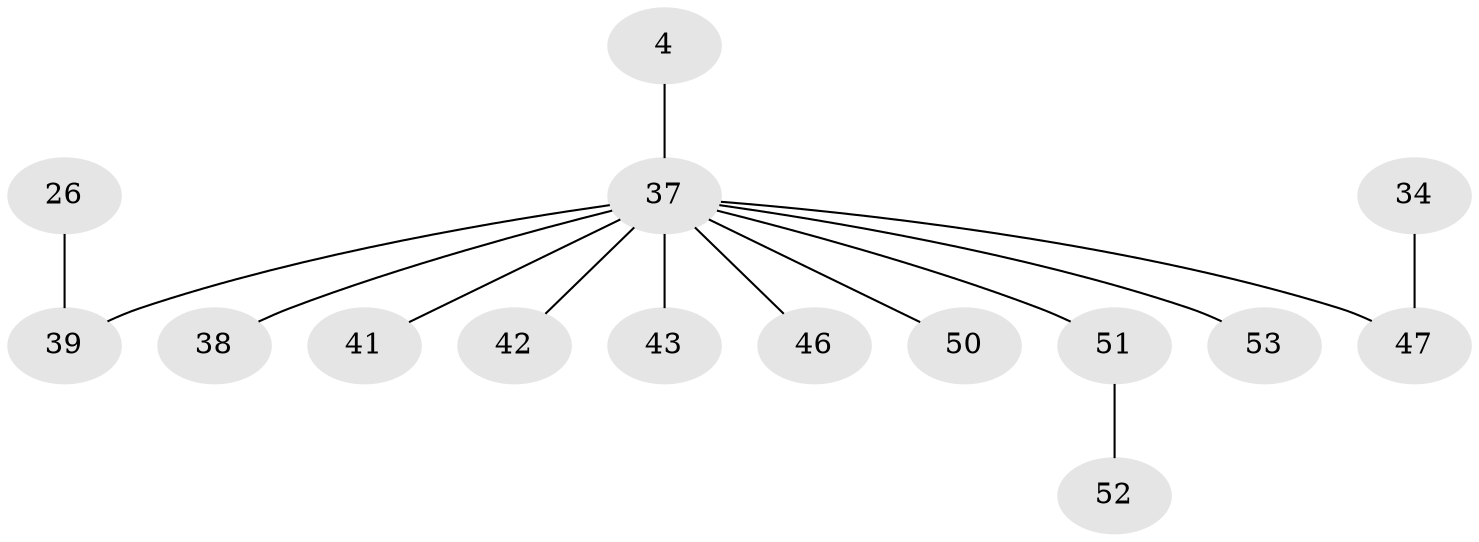 // original degree distribution, {6: 0.018867924528301886, 3: 0.16981132075471697, 20: 0.018867924528301886, 2: 0.2830188679245283, 4: 0.07547169811320754, 11: 0.018867924528301886, 5: 0.018867924528301886, 1: 0.39622641509433965}
// Generated by graph-tools (version 1.1) at 2025/51/03/04/25 21:51:39]
// undirected, 15 vertices, 14 edges
graph export_dot {
graph [start="1"]
  node [color=gray90,style=filled];
  4;
  26;
  34;
  37 [super="+35"];
  38 [super="+12"];
  39 [super="+11+22"];
  41 [super="+8+21"];
  42;
  43;
  46;
  47 [super="+45+44"];
  50 [super="+36"];
  51 [super="+28+48+49+23"];
  52;
  53;
  4 -- 37 [weight=2];
  26 -- 39;
  34 -- 47;
  37 -- 38;
  37 -- 39 [weight=8];
  37 -- 41;
  37 -- 42;
  37 -- 43;
  37 -- 46;
  37 -- 47 [weight=4];
  37 -- 50;
  37 -- 51 [weight=4];
  37 -- 53;
  51 -- 52;
}
